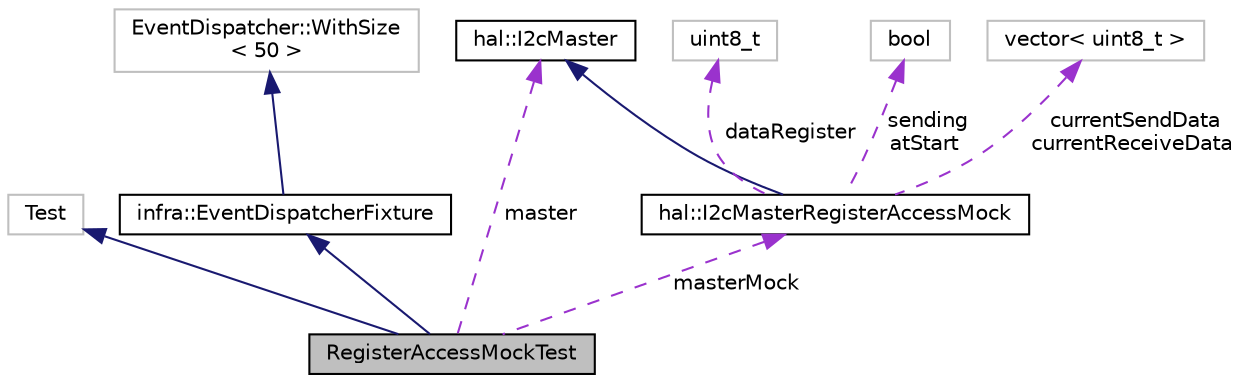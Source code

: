 digraph "RegisterAccessMockTest"
{
 // INTERACTIVE_SVG=YES
  edge [fontname="Helvetica",fontsize="10",labelfontname="Helvetica",labelfontsize="10"];
  node [fontname="Helvetica",fontsize="10",shape=record];
  Node4 [label="RegisterAccessMockTest",height=0.2,width=0.4,color="black", fillcolor="grey75", style="filled", fontcolor="black"];
  Node5 -> Node4 [dir="back",color="midnightblue",fontsize="10",style="solid",fontname="Helvetica"];
  Node5 [label="Test",height=0.2,width=0.4,color="grey75", fillcolor="white", style="filled"];
  Node6 -> Node4 [dir="back",color="midnightblue",fontsize="10",style="solid",fontname="Helvetica"];
  Node6 [label="infra::EventDispatcherFixture",height=0.2,width=0.4,color="black", fillcolor="white", style="filled",URL="$dd/df4/classinfra_1_1_event_dispatcher_fixture.html"];
  Node7 -> Node6 [dir="back",color="midnightblue",fontsize="10",style="solid",fontname="Helvetica"];
  Node7 [label="EventDispatcher::WithSize\l\< 50 \>",height=0.2,width=0.4,color="grey75", fillcolor="white", style="filled"];
  Node8 -> Node4 [dir="back",color="darkorchid3",fontsize="10",style="dashed",label=" masterMock" ,fontname="Helvetica"];
  Node8 [label="hal::I2cMasterRegisterAccessMock",height=0.2,width=0.4,color="black", fillcolor="white", style="filled",URL="$d0/d9c/classhal_1_1_i2c_master_register_access_mock.html"];
  Node9 -> Node8 [dir="back",color="midnightblue",fontsize="10",style="solid",fontname="Helvetica"];
  Node9 [label="hal::I2cMaster",height=0.2,width=0.4,color="black", fillcolor="white", style="filled",URL="$df/d85/classhal_1_1_i2c_master.html"];
  Node10 -> Node8 [dir="back",color="darkorchid3",fontsize="10",style="dashed",label=" dataRegister" ,fontname="Helvetica"];
  Node10 [label="uint8_t",height=0.2,width=0.4,color="grey75", fillcolor="white", style="filled"];
  Node11 -> Node8 [dir="back",color="darkorchid3",fontsize="10",style="dashed",label=" sending\natStart" ,fontname="Helvetica"];
  Node11 [label="bool",height=0.2,width=0.4,color="grey75", fillcolor="white", style="filled"];
  Node12 -> Node8 [dir="back",color="darkorchid3",fontsize="10",style="dashed",label=" currentSendData\ncurrentReceiveData" ,fontname="Helvetica"];
  Node12 [label="vector\< uint8_t \>",height=0.2,width=0.4,color="grey75", fillcolor="white", style="filled"];
  Node9 -> Node4 [dir="back",color="darkorchid3",fontsize="10",style="dashed",label=" master" ,fontname="Helvetica"];
}
